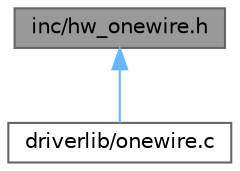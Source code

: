 digraph "inc/hw_onewire.h"
{
 // LATEX_PDF_SIZE
  bgcolor="transparent";
  edge [fontname=Helvetica,fontsize=10,labelfontname=Helvetica,labelfontsize=10];
  node [fontname=Helvetica,fontsize=10,shape=box,height=0.2,width=0.4];
  Node1 [label="inc/hw_onewire.h",height=0.2,width=0.4,color="gray40", fillcolor="grey60", style="filled", fontcolor="black",tooltip=" "];
  Node1 -> Node2 [dir="back",color="steelblue1",style="solid"];
  Node2 [label="driverlib/onewire.c",height=0.2,width=0.4,color="grey40", fillcolor="white", style="filled",URL="$onewire_8c.html",tooltip=" "];
}
